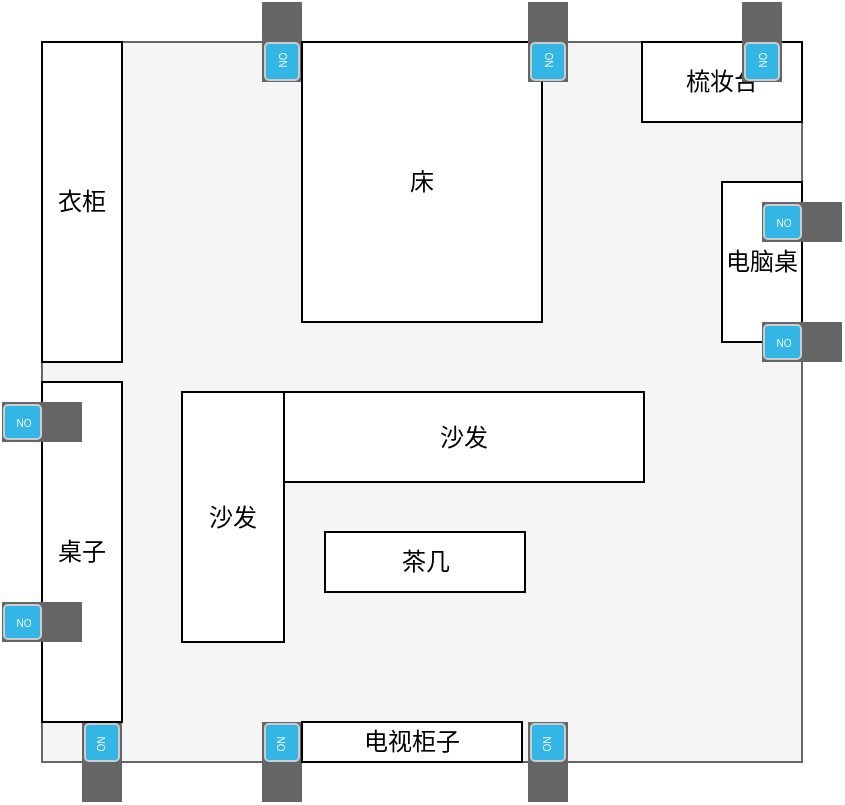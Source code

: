 <mxfile version="10.8.9" type="github"><diagram id="63GcCdQW6kHTS2Z8wHWm" name="第 1 页"><mxGraphModel dx="1393" dy="802" grid="1" gridSize="10" guides="1" tooltips="1" connect="1" arrows="1" fold="1" page="1" pageScale="1" pageWidth="827" pageHeight="1169" math="0" shadow="0"><root><mxCell id="0"/><mxCell id="1" parent="0"/><mxCell id="nXsMO1mgZL0ANZ1y3SMZ-1" value="" style="rounded=0;whiteSpace=wrap;html=1;fillColor=#f5f5f5;strokeColor=#666666;fontColor=#333333;" parent="1" vertex="1"><mxGeometry x="180" y="180" width="380" height="360" as="geometry"/></mxCell><mxCell id="nXsMO1mgZL0ANZ1y3SMZ-3" value="" style="verticalLabelPosition=bottom;verticalAlign=top;html=1;shadow=0;dashed=0;strokeWidth=1;shape=mxgraph.android.switch_on;fillColor=#666666;rotation=90;" parent="1" vertex="1"><mxGeometry x="280" y="170" width="40" height="20" as="geometry"/></mxCell><mxCell id="nXsMO1mgZL0ANZ1y3SMZ-8" value="" style="verticalLabelPosition=bottom;verticalAlign=top;html=1;shadow=0;dashed=0;strokeWidth=1;shape=mxgraph.android.switch_on;fillColor=#666666;rotation=-90;" parent="1" vertex="1"><mxGeometry x="280" y="530" width="40" height="20" as="geometry"/></mxCell><mxCell id="nXsMO1mgZL0ANZ1y3SMZ-9" value="" style="verticalLabelPosition=bottom;verticalAlign=top;html=1;shadow=0;dashed=0;strokeWidth=1;shape=mxgraph.android.switch_on;fillColor=#666666;rotation=-90;" parent="1" vertex="1"><mxGeometry x="413" y="530" width="40" height="20" as="geometry"/></mxCell><mxCell id="nXsMO1mgZL0ANZ1y3SMZ-10" value="" style="verticalLabelPosition=bottom;verticalAlign=top;html=1;shadow=0;dashed=0;strokeWidth=1;shape=mxgraph.android.switch_on;fillColor=#666666;rotation=-90;" parent="1" vertex="1"><mxGeometry x="190" y="530" width="40" height="20" as="geometry"/></mxCell><mxCell id="nXsMO1mgZL0ANZ1y3SMZ-11" value="床" style="rounded=0;whiteSpace=wrap;html=1;" parent="1" vertex="1"><mxGeometry x="310" y="180" width="120" height="140" as="geometry"/></mxCell><mxCell id="nXsMO1mgZL0ANZ1y3SMZ-12" value="衣柜" style="rounded=0;whiteSpace=wrap;html=1;" parent="1" vertex="1"><mxGeometry x="180" y="180" width="40" height="160" as="geometry"/></mxCell><mxCell id="nXsMO1mgZL0ANZ1y3SMZ-13" value="梳妆台" style="rounded=0;whiteSpace=wrap;html=1;" parent="1" vertex="1"><mxGeometry x="480" y="180" width="80" height="40" as="geometry"/></mxCell><mxCell id="nXsMO1mgZL0ANZ1y3SMZ-14" value="" style="verticalLabelPosition=bottom;verticalAlign=top;html=1;shadow=0;dashed=0;strokeWidth=1;shape=mxgraph.android.switch_on;fillColor=#666666;rotation=90;" parent="1" vertex="1"><mxGeometry x="520" y="170" width="40" height="20" as="geometry"/></mxCell><mxCell id="nXsMO1mgZL0ANZ1y3SMZ-16" value="电脑桌" style="rounded=0;whiteSpace=wrap;html=1;" parent="1" vertex="1"><mxGeometry x="520" y="250" width="40" height="80" as="geometry"/></mxCell><mxCell id="nXsMO1mgZL0ANZ1y3SMZ-5" value="" style="verticalLabelPosition=bottom;verticalAlign=top;html=1;shadow=0;dashed=0;strokeWidth=1;shape=mxgraph.android.switch_on;fillColor=#666666;rotation=-180;" parent="1" vertex="1"><mxGeometry x="540" y="260" width="40" height="20" as="geometry"/></mxCell><mxCell id="nXsMO1mgZL0ANZ1y3SMZ-4" value="" style="verticalLabelPosition=bottom;verticalAlign=top;html=1;shadow=0;dashed=0;strokeWidth=1;shape=mxgraph.android.switch_on;fillColor=#666666;rotation=-180;" parent="1" vertex="1"><mxGeometry x="540" y="320" width="40" height="20" as="geometry"/></mxCell><mxCell id="nXsMO1mgZL0ANZ1y3SMZ-17" value="电视柜子" style="rounded=0;whiteSpace=wrap;html=1;" parent="1" vertex="1"><mxGeometry x="310" y="520" width="110" height="20" as="geometry"/></mxCell><mxCell id="Ho8OnpjKOUXrpd3zNKMv-1" value="沙发" style="rounded=0;whiteSpace=wrap;html=1;" vertex="1" parent="1"><mxGeometry x="250" y="355" width="51" height="125" as="geometry"/></mxCell><mxCell id="Ho8OnpjKOUXrpd3zNKMv-2" value="沙发" style="rounded=0;whiteSpace=wrap;html=1;" vertex="1" parent="1"><mxGeometry x="301" y="355" width="180" height="45" as="geometry"/></mxCell><mxCell id="Ho8OnpjKOUXrpd3zNKMv-3" value="茶几" style="rounded=0;whiteSpace=wrap;html=1;" vertex="1" parent="1"><mxGeometry x="321.5" y="425" width="100" height="30" as="geometry"/></mxCell><mxCell id="Ho8OnpjKOUXrpd3zNKMv-4" value="桌子" style="rounded=0;whiteSpace=wrap;html=1;" vertex="1" parent="1"><mxGeometry x="180" y="350" width="40" height="170" as="geometry"/></mxCell><mxCell id="nXsMO1mgZL0ANZ1y3SMZ-6" value="" style="verticalLabelPosition=bottom;verticalAlign=top;html=1;shadow=0;dashed=0;strokeWidth=1;shape=mxgraph.android.switch_on;fillColor=#666666;rotation=-180;" parent="1" vertex="1"><mxGeometry x="160" y="360" width="40" height="20" as="geometry"/></mxCell><mxCell id="nXsMO1mgZL0ANZ1y3SMZ-7" value="" style="verticalLabelPosition=bottom;verticalAlign=top;html=1;shadow=0;dashed=0;strokeWidth=1;shape=mxgraph.android.switch_on;fillColor=#666666;rotation=-180;" parent="1" vertex="1"><mxGeometry x="160" y="460" width="40" height="20" as="geometry"/></mxCell><mxCell id="nXsMO1mgZL0ANZ1y3SMZ-2" value="" style="verticalLabelPosition=bottom;verticalAlign=top;html=1;shadow=0;dashed=0;strokeWidth=1;shape=mxgraph.android.switch_on;fillColor=#666666;rotation=90;" parent="1" vertex="1"><mxGeometry x="413" y="170" width="40" height="20" as="geometry"/></mxCell></root></mxGraphModel></diagram></mxfile>